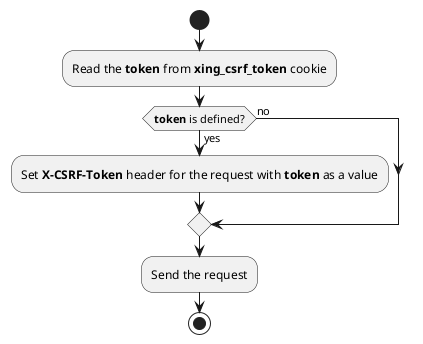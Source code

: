 @startuml
start

:Read the **token** from **xing_csrf_token** cookie;

if (**token** is defined?) then (yes)
    :Set **X-CSRF-Token** header for the request with **token** as a value;
else (no)
endif

:Send the request;

stop
@enduml
